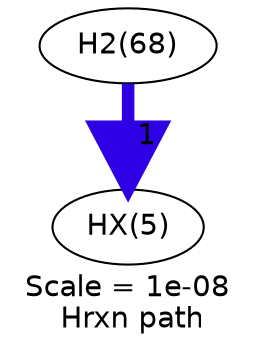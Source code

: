 digraph reaction_paths {
center=1;
s9 -> s33[fontname="Helvetica", style="setlinewidth(6)", arrowsize=3, color="0.7, 1.5, 0.9"
, label=" 1"];
s9 [ fontname="Helvetica", label="H2(68)"];
s33 [ fontname="Helvetica", label="HX(5)"];
 label = "Scale = 1e-08\l Hrxn path";
 fontname = "Helvetica";
}
